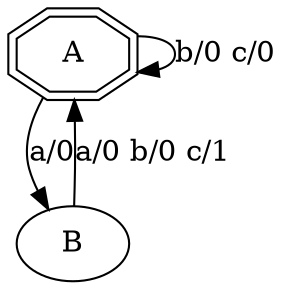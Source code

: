digraph test_9 {
    A -> B [label="a/0"];
    A -> A [label="b/0 c/0"];
    B -> A [label="a/0 b/0 c/1"];
    A [shape=doubleoctagon];
}
